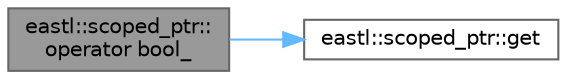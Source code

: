 digraph "eastl::scoped_ptr::operator bool_"
{
 // LATEX_PDF_SIZE
  bgcolor="transparent";
  edge [fontname=Helvetica,fontsize=10,labelfontname=Helvetica,labelfontsize=10];
  node [fontname=Helvetica,fontsize=10,shape=box,height=0.2,width=0.4];
  rankdir="LR";
  Node1 [id="Node000001",label="eastl::scoped_ptr::\loperator bool_",height=0.2,width=0.4,color="gray40", fillcolor="grey60", style="filled", fontcolor="black",tooltip=" "];
  Node1 -> Node2 [id="edge2_Node000001_Node000002",color="steelblue1",style="solid",tooltip=" "];
  Node2 [id="Node000002",label="eastl::scoped_ptr::get",height=0.2,width=0.4,color="grey40", fillcolor="white", style="filled",URL="$classeastl_1_1scoped__ptr.html#a85eb360cd01705085269e3b40ce32021",tooltip=" "];
}

